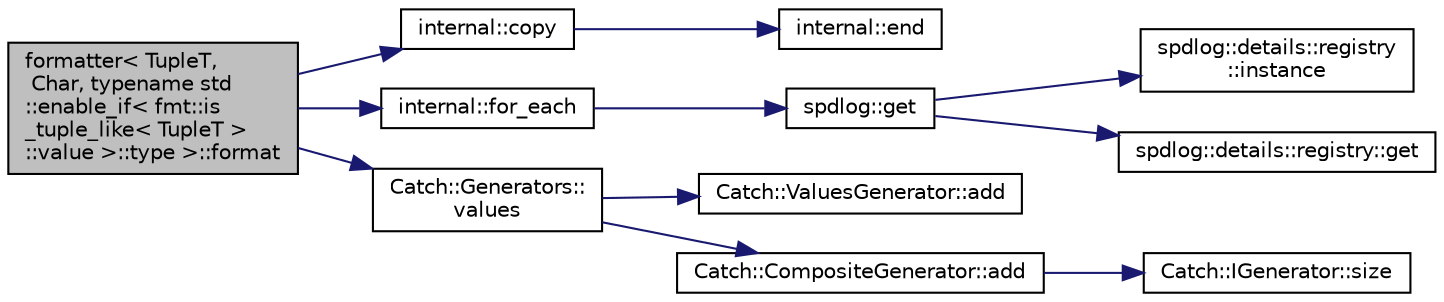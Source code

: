 digraph "formatter&lt; TupleT, Char, typename std::enable_if&lt; fmt::is_tuple_like&lt; TupleT &gt;::value &gt;::type &gt;::format"
{
  edge [fontname="Helvetica",fontsize="10",labelfontname="Helvetica",labelfontsize="10"];
  node [fontname="Helvetica",fontsize="10",shape=record];
  rankdir="LR";
  Node1 [label="formatter\< TupleT,\l Char, typename std\l::enable_if\< fmt::is\l_tuple_like\< TupleT \>\l::value \>::type \>::format",height=0.2,width=0.4,color="black", fillcolor="grey75", style="filled" fontcolor="black"];
  Node1 -> Node2 [color="midnightblue",fontsize="10",style="solid",fontname="Helvetica"];
  Node2 [label="internal::copy",height=0.2,width=0.4,color="black", fillcolor="white", style="filled",URL="$namespaceinternal.html#a03b2086b2426ff3ecfce2d6fd22b66dc"];
  Node2 -> Node3 [color="midnightblue",fontsize="10",style="solid",fontname="Helvetica"];
  Node3 [label="internal::end",height=0.2,width=0.4,color="black", fillcolor="white", style="filled",URL="$namespaceinternal.html#a94820de1710dc8038fa6f188adfe299b"];
  Node1 -> Node4 [color="midnightblue",fontsize="10",style="solid",fontname="Helvetica"];
  Node4 [label="internal::for_each",height=0.2,width=0.4,color="black", fillcolor="white", style="filled",URL="$namespaceinternal.html#af4d7b053e84d49f79dccf99423a41a4e"];
  Node4 -> Node5 [color="midnightblue",fontsize="10",style="solid",fontname="Helvetica"];
  Node5 [label="spdlog::get",height=0.2,width=0.4,color="black", fillcolor="white", style="filled",URL="$namespacespdlog.html#a658d68d4ebdb11793b1e78582f108674"];
  Node5 -> Node6 [color="midnightblue",fontsize="10",style="solid",fontname="Helvetica"];
  Node6 [label="spdlog::details::registry\l::instance",height=0.2,width=0.4,color="black", fillcolor="white", style="filled",URL="$classspdlog_1_1details_1_1registry.html#a58a1bbb352f751f6b729bc57bfadd6be"];
  Node5 -> Node7 [color="midnightblue",fontsize="10",style="solid",fontname="Helvetica"];
  Node7 [label="spdlog::details::registry::get",height=0.2,width=0.4,color="black", fillcolor="white", style="filled",URL="$classspdlog_1_1details_1_1registry.html#a43cb4919dd9f66cf4eeeeaf9774caade"];
  Node1 -> Node8 [color="midnightblue",fontsize="10",style="solid",fontname="Helvetica"];
  Node8 [label="Catch::Generators::\lvalues",height=0.2,width=0.4,color="black", fillcolor="white", style="filled",URL="$namespace_catch_1_1_generators.html#a7a2c5bebb3c06c5b0ca05a80289b9eb1"];
  Node8 -> Node9 [color="midnightblue",fontsize="10",style="solid",fontname="Helvetica"];
  Node9 [label="Catch::ValuesGenerator::add",height=0.2,width=0.4,color="black", fillcolor="white", style="filled",URL="$class_catch_1_1_values_generator.html#a8412c8ce5d9d4fc6ff06d5246d56d538"];
  Node8 -> Node10 [color="midnightblue",fontsize="10",style="solid",fontname="Helvetica"];
  Node10 [label="Catch::CompositeGenerator::add",height=0.2,width=0.4,color="black", fillcolor="white", style="filled",URL="$class_catch_1_1_composite_generator.html#af3774d42ad2d3453d089ca599efe0517"];
  Node10 -> Node11 [color="midnightblue",fontsize="10",style="solid",fontname="Helvetica"];
  Node11 [label="Catch::IGenerator::size",height=0.2,width=0.4,color="black", fillcolor="white", style="filled",URL="$struct_catch_1_1_i_generator.html#a2e317253b03e838b6065ce69719a198e"];
}
